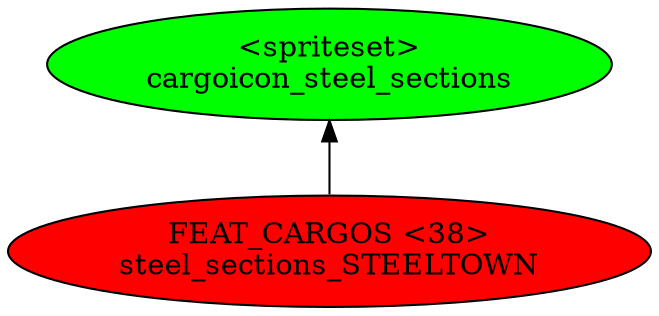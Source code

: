 digraph {
rankdir="BT"
cargoicon_steel_sections [fillcolor=green style="filled" label="<spriteset>\ncargoicon_steel_sections"]
steel_sections_STEELTOWN [fillcolor=red style="filled" label="FEAT_CARGOS <38>\nsteel_sections_STEELTOWN"]
steel_sections_STEELTOWN->cargoicon_steel_sections
}
